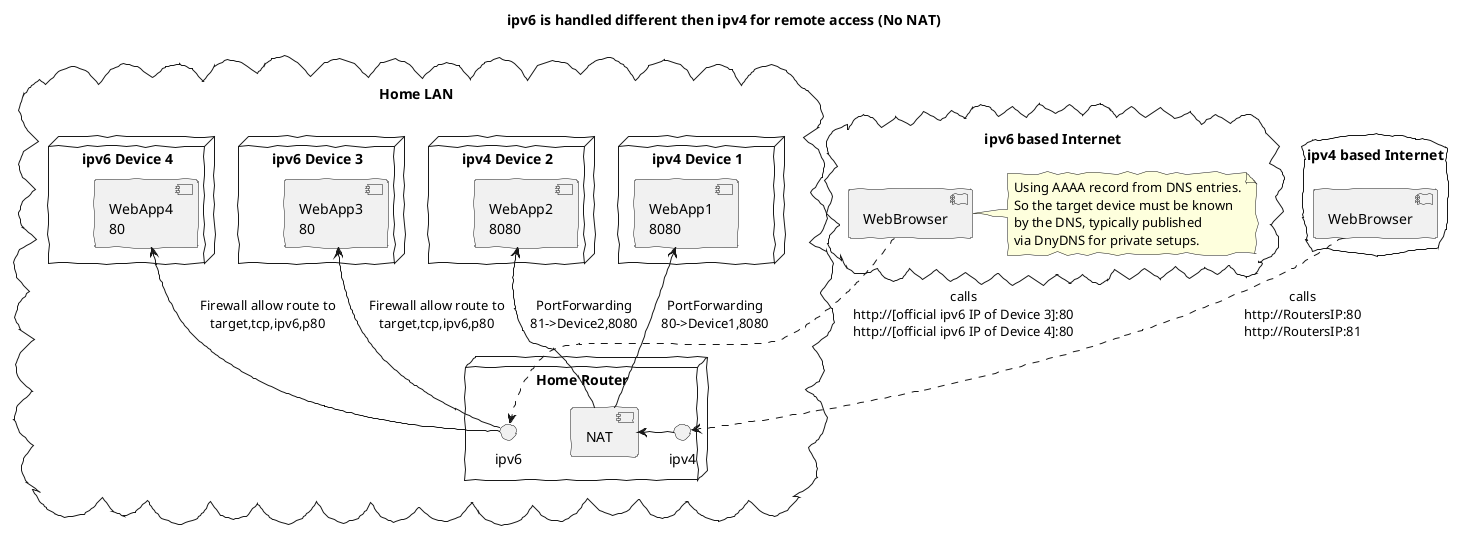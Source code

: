 @startuml

' skinparam monochrome true
skinparam componentStyle uml2
skinparam handwritten true

title ipv6 is handled different then ipv4 for remote access (No NAT)

cloud "Home LAN\n" {


 node "ipv4 Device 1" as d41 {
  component [WebApp1\n8080]
 }

 node "ipv4 Device 2" as d42 {
  component [WebApp2\n8080]
 }

 node "ipv6 Device 3" as d61 {
   component [WebApp3\n80]
 }

 node "ipv6 Device 4" as d62 {
   component [WebApp4\n80]
 }

 node "Home Router" {

   interface ipv4
   interface ipv6

   [NAT] <- ipv4

   [WebApp1\n8080] <-- [NAT] : PortForwarding\n80->Device1,8080
   [WebApp2\n8080] <-- [NAT] : PortForwarding\n81->Device2,8080

   [WebApp3\n80] <-- ipv6 : Firewall allow route to\ntarget,tcp,ipv6,p80
   [WebApp4\n80] <-- ipv6 : Firewall allow route to\ntarget,tcp,ipv6,p80
 }



}

cloud "ipv4 based Internet\n" {
 component [WebBrowser] as wb4
 wb4 ..> ipv4 : "calls\nhttp://RoutersIP:80\nhttp://RoutersIP:81"
}

cloud "ipv6 based Internet\n" as ip6World {
  component [WebBrowser] as wb6
 wb6 ..> ipv6 : "calls\nhttp://[official ipv6 IP of Device 3]:80\nhttp://[official ipv6 IP of Device 4]:80"
 note right of wb6 : Using AAAA record from DNS entries.\nSo the target device must be known\nby the DNS, typically published\nvia DnyDNS for private setups.
}

@enduml